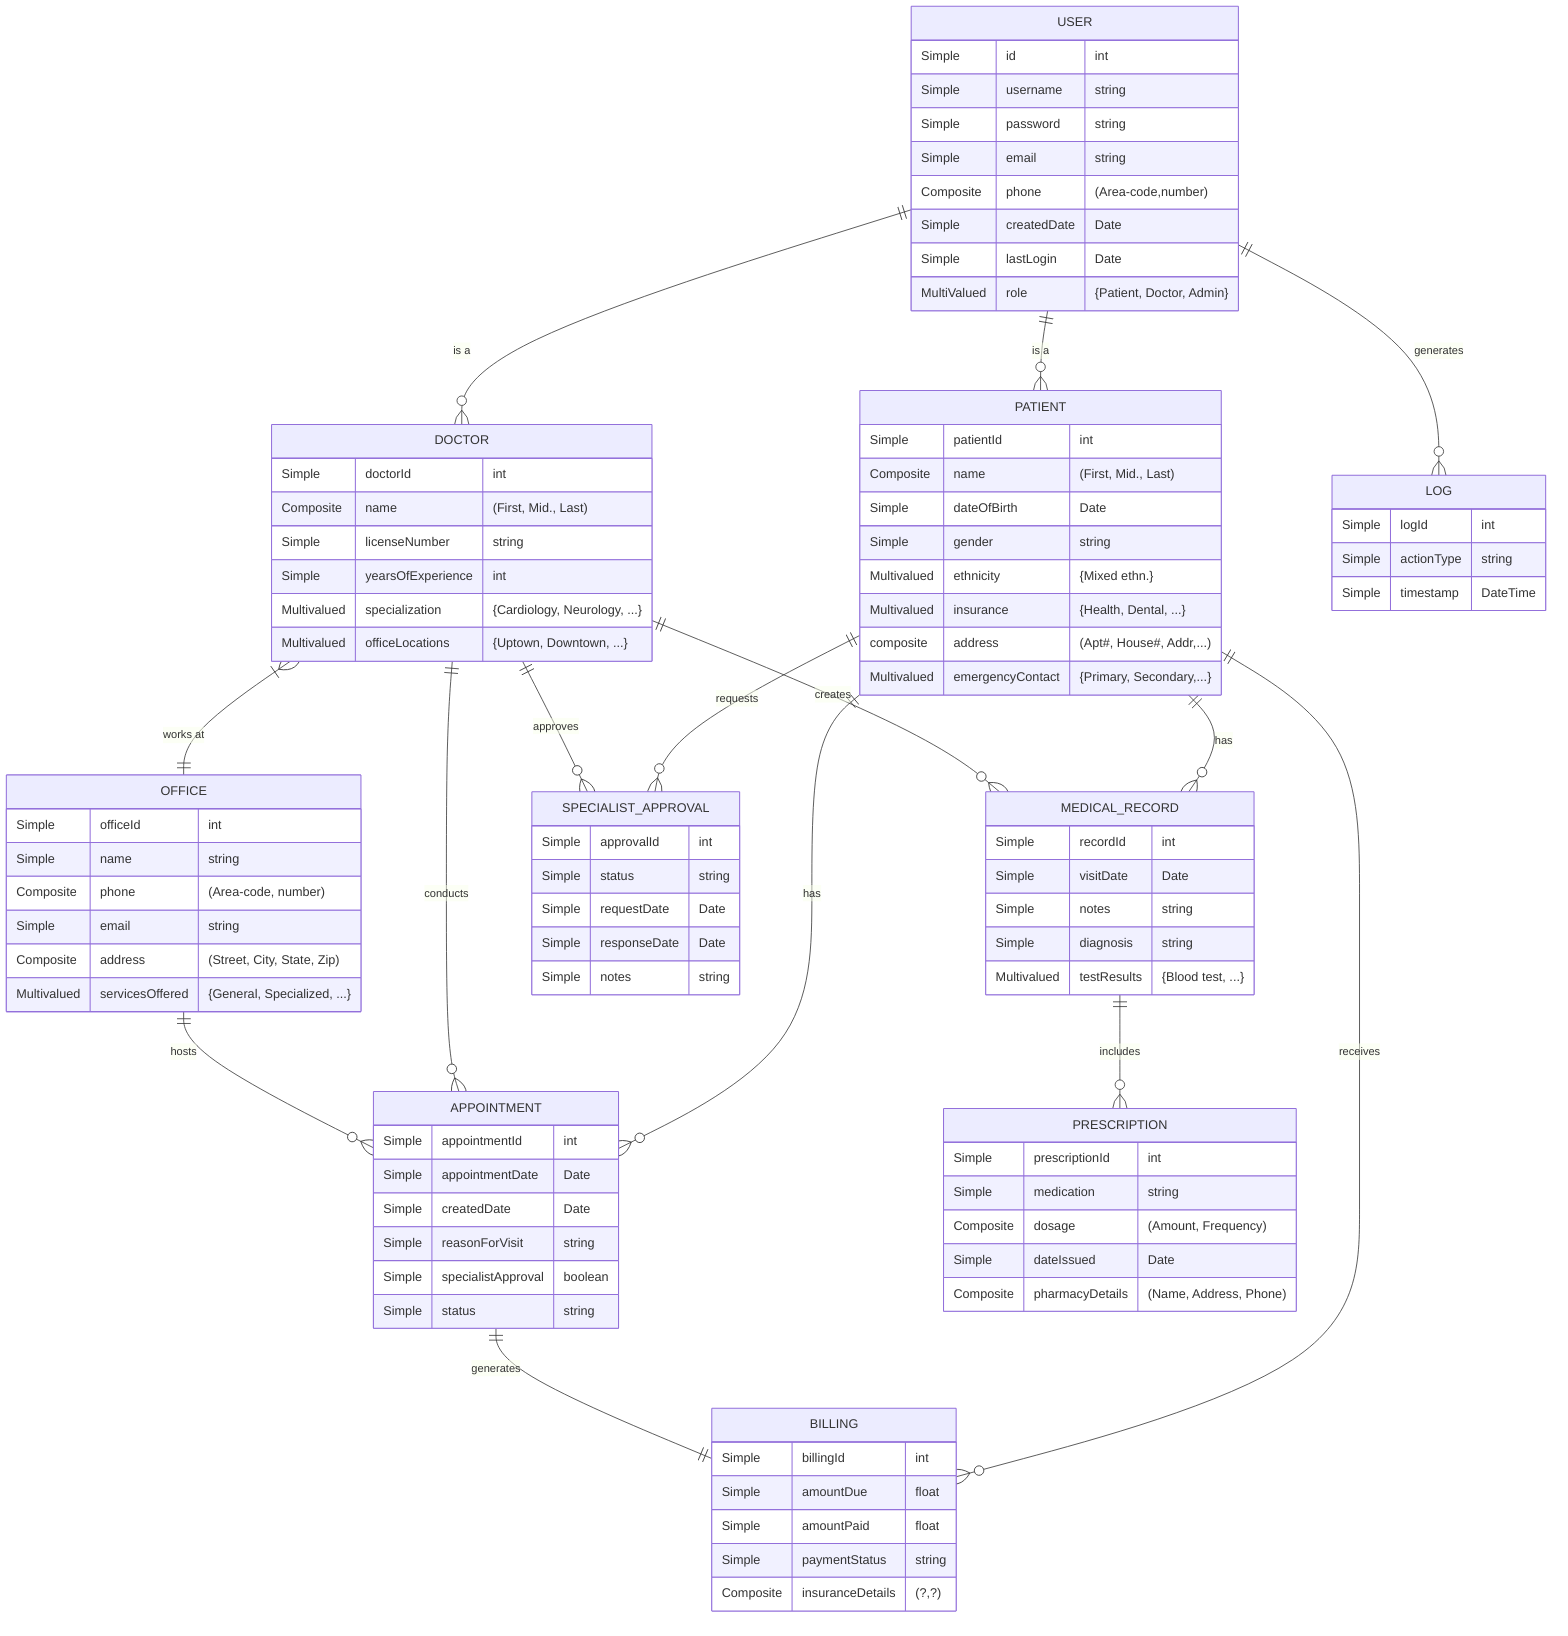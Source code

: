 erDiagram
    USER {
        Simple id "int"  
        Simple username "string" 
        Simple password "string"
        Simple email "string"
        Composite phone "(Area-code,number)" 
        Simple createdDate "Date"
        Simple lastLogin "Date"   
        MultiValued role "{Patient, Doctor, Admin}"
    }
    PATIENT {
        Simple patientId "int" 
        Composite name "(First, Mid., Last)" 
        Simple dateOfBirth "Date" 
        Simple gender "string"  
        Multivalued ethnicity "{Mixed ethn.}" 
        Multivalued insurance "{Health, Dental, ...}"  
        composite address "(Apt#, House#, Addr,...)" 
        Multivalued emergencyContact "{Primary, Secondary,...}"
    }
    DOCTOR {
        Simple doctorId "int"
        Composite name "(First, Mid., Last)"
        Simple licenseNumber "string"
        Simple yearsOfExperience "int"
        Multivalued specialization "{Cardiology, Neurology, ...}"
        Multivalued officeLocations "{Uptown, Downtown, ...}"
    }
    OFFICE {
        Simple officeId "int"
        Simple name "string"
        Composite phone "(Area-code, number)"
        Simple email "string"
        Composite address "(Street, City, State, Zip)"
        Multivalued servicesOffered "{General, Specialized, ...}"
    }
    APPOINTMENT {
        Simple appointmentId "int"
        Simple appointmentDate "Date"
        Simple createdDate "Date"
        Simple reasonForVisit "string"
        Simple specialistApproval "boolean"
        Simple status "string"
    }
    MEDICAL_RECORD {
        Simple recordId "int"
        Simple visitDate "Date"
        Simple notes "string"
        Simple diagnosis "string"
        Multivalued testResults "{Blood test, ...}"
    }
    PRESCRIPTION {
        Simple prescriptionId "int"
        Simple medication "string"
        Composite dosage "(Amount, Frequency)"
        Simple dateIssued "Date"
        Composite pharmacyDetails "(Name, Address, Phone)"
    }
    SPECIALIST_APPROVAL {
        Simple approvalId "int"
        Simple status "string"
        Simple requestDate "Date"
        Simple responseDate "Date"
        Simple notes "string"
    }
    BILLING {
        Simple billingId "int"
        Simple amountDue "float"
        Simple amountPaid "float"
        Simple paymentStatus "string"
        Composite insuranceDetails "(?,?)"
    }
    LOG {
        Simple logId "int"
        Simple actionType "string"
        Simple timestamp "DateTime"
    }

    USER ||--o{ PATIENT : "is a"
    USER ||--o{ DOCTOR : "is a"
    PATIENT ||--o{ APPOINTMENT : "has"
    DOCTOR ||--o{ APPOINTMENT : "conducts"
    OFFICE ||--o{ APPOINTMENT : "hosts"
    PATIENT ||--o{ MEDICAL_RECORD : "has"
    DOCTOR ||--o{ MEDICAL_RECORD : "creates"
    MEDICAL_RECORD ||--o{ PRESCRIPTION : "includes"
    PATIENT ||--o{ SPECIALIST_APPROVAL : "requests"
    DOCTOR ||--o{ SPECIALIST_APPROVAL : "approves"
    PATIENT ||--o{ BILLING : "receives"
    APPOINTMENT ||--|| BILLING : "generates"
    USER ||--o{ LOG : "generates"
    DOCTOR }|--|| OFFICE : "works at"